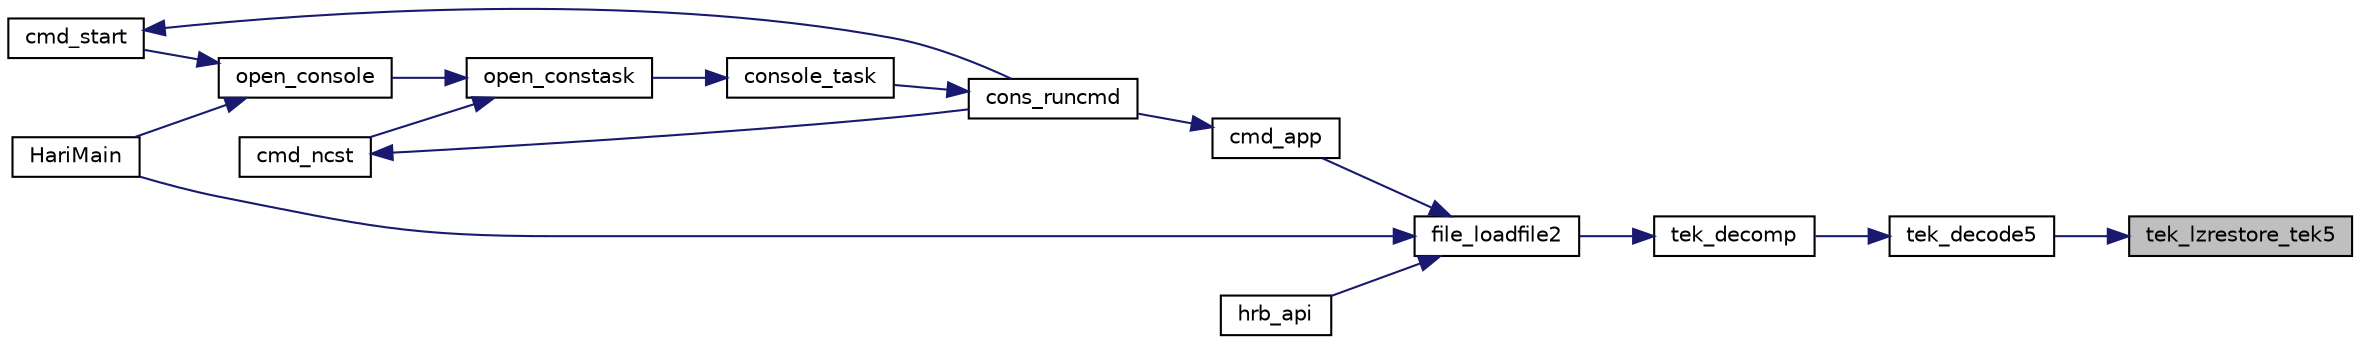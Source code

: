digraph "tek_lzrestore_tek5"
{
 // LATEX_PDF_SIZE
  edge [fontname="Helvetica",fontsize="10",labelfontname="Helvetica",labelfontsize="10"];
  node [fontname="Helvetica",fontsize="10",shape=record];
  rankdir="RL";
  Node1 [label="tek_lzrestore_tek5",height=0.2,width=0.4,color="black", fillcolor="grey75", style="filled", fontcolor="black",tooltip=" "];
  Node1 -> Node2 [dir="back",color="midnightblue",fontsize="10",style="solid"];
  Node2 [label="tek_decode5",height=0.2,width=0.4,color="black", fillcolor="white", style="filled",URL="$tek_2tek_8c.html#aeae25a1f7899cfaee256d7ebd0f53d82",tooltip=" "];
  Node2 -> Node3 [dir="back",color="midnightblue",fontsize="10",style="solid"];
  Node3 [label="tek_decomp",height=0.2,width=0.4,color="black", fillcolor="white", style="filled",URL="$tek_2tek_8c.html#a65ad1e05ea04302ba9c7a2b8b2b2bf99",tooltip=" "];
  Node3 -> Node4 [dir="back",color="midnightblue",fontsize="10",style="solid"];
  Node4 [label="file_loadfile2",height=0.2,width=0.4,color="black", fillcolor="white", style="filled",URL="$file_8c.html#a33cd1c9ec67b310356d3e8a71868c156",tooltip=" "];
  Node4 -> Node5 [dir="back",color="midnightblue",fontsize="10",style="solid"];
  Node5 [label="cmd_app",height=0.2,width=0.4,color="black", fillcolor="white", style="filled",URL="$console_8c.html#ac543899ee5ce9621fa024d0ee3098f3d",tooltip=" "];
  Node5 -> Node6 [dir="back",color="midnightblue",fontsize="10",style="solid"];
  Node6 [label="cons_runcmd",height=0.2,width=0.4,color="black", fillcolor="white", style="filled",URL="$console_8c.html#a7be2f98778674111de60be8c7f0a3e62",tooltip=" "];
  Node6 -> Node7 [dir="back",color="midnightblue",fontsize="10",style="solid"];
  Node7 [label="console_task",height=0.2,width=0.4,color="black", fillcolor="white", style="filled",URL="$console_8c.html#acf7b570f866fb6b0880a9fb988393e69",tooltip=" "];
  Node7 -> Node8 [dir="back",color="midnightblue",fontsize="10",style="solid"];
  Node8 [label="open_constask",height=0.2,width=0.4,color="black", fillcolor="white", style="filled",URL="$bootpack_8h.html#a79280c7e465953eeaa972574fce486ed",tooltip=" "];
  Node8 -> Node9 [dir="back",color="midnightblue",fontsize="10",style="solid"];
  Node9 [label="cmd_ncst",height=0.2,width=0.4,color="black", fillcolor="white", style="filled",URL="$console_8c.html#a3f08f092f66404d51c2af42f76237980",tooltip=" "];
  Node9 -> Node6 [dir="back",color="midnightblue",fontsize="10",style="solid"];
  Node8 -> Node10 [dir="back",color="midnightblue",fontsize="10",style="solid"];
  Node10 [label="open_console",height=0.2,width=0.4,color="black", fillcolor="white", style="filled",URL="$bootpack_8h.html#a6a7720c122ae0f96494e98c38c6e365e",tooltip=" "];
  Node10 -> Node11 [dir="back",color="midnightblue",fontsize="10",style="solid"];
  Node11 [label="cmd_start",height=0.2,width=0.4,color="black", fillcolor="white", style="filled",URL="$console_8c.html#af8d7dae21f111aecc555ba5e14df4265",tooltip=" "];
  Node11 -> Node6 [dir="back",color="midnightblue",fontsize="10",style="solid"];
  Node10 -> Node12 [dir="back",color="midnightblue",fontsize="10",style="solid"];
  Node12 [label="HariMain",height=0.2,width=0.4,color="black", fillcolor="white", style="filled",URL="$bootpack_8c.html#a3bfd04b86eb41bd7301c75a3df6a89e0",tooltip=" "];
  Node4 -> Node12 [dir="back",color="midnightblue",fontsize="10",style="solid"];
  Node4 -> Node13 [dir="back",color="midnightblue",fontsize="10",style="solid"];
  Node13 [label="hrb_api",height=0.2,width=0.4,color="black", fillcolor="white", style="filled",URL="$console_8c.html#ae3a2b95ac62166efc071caeb9e7b0db1",tooltip=" "];
}
